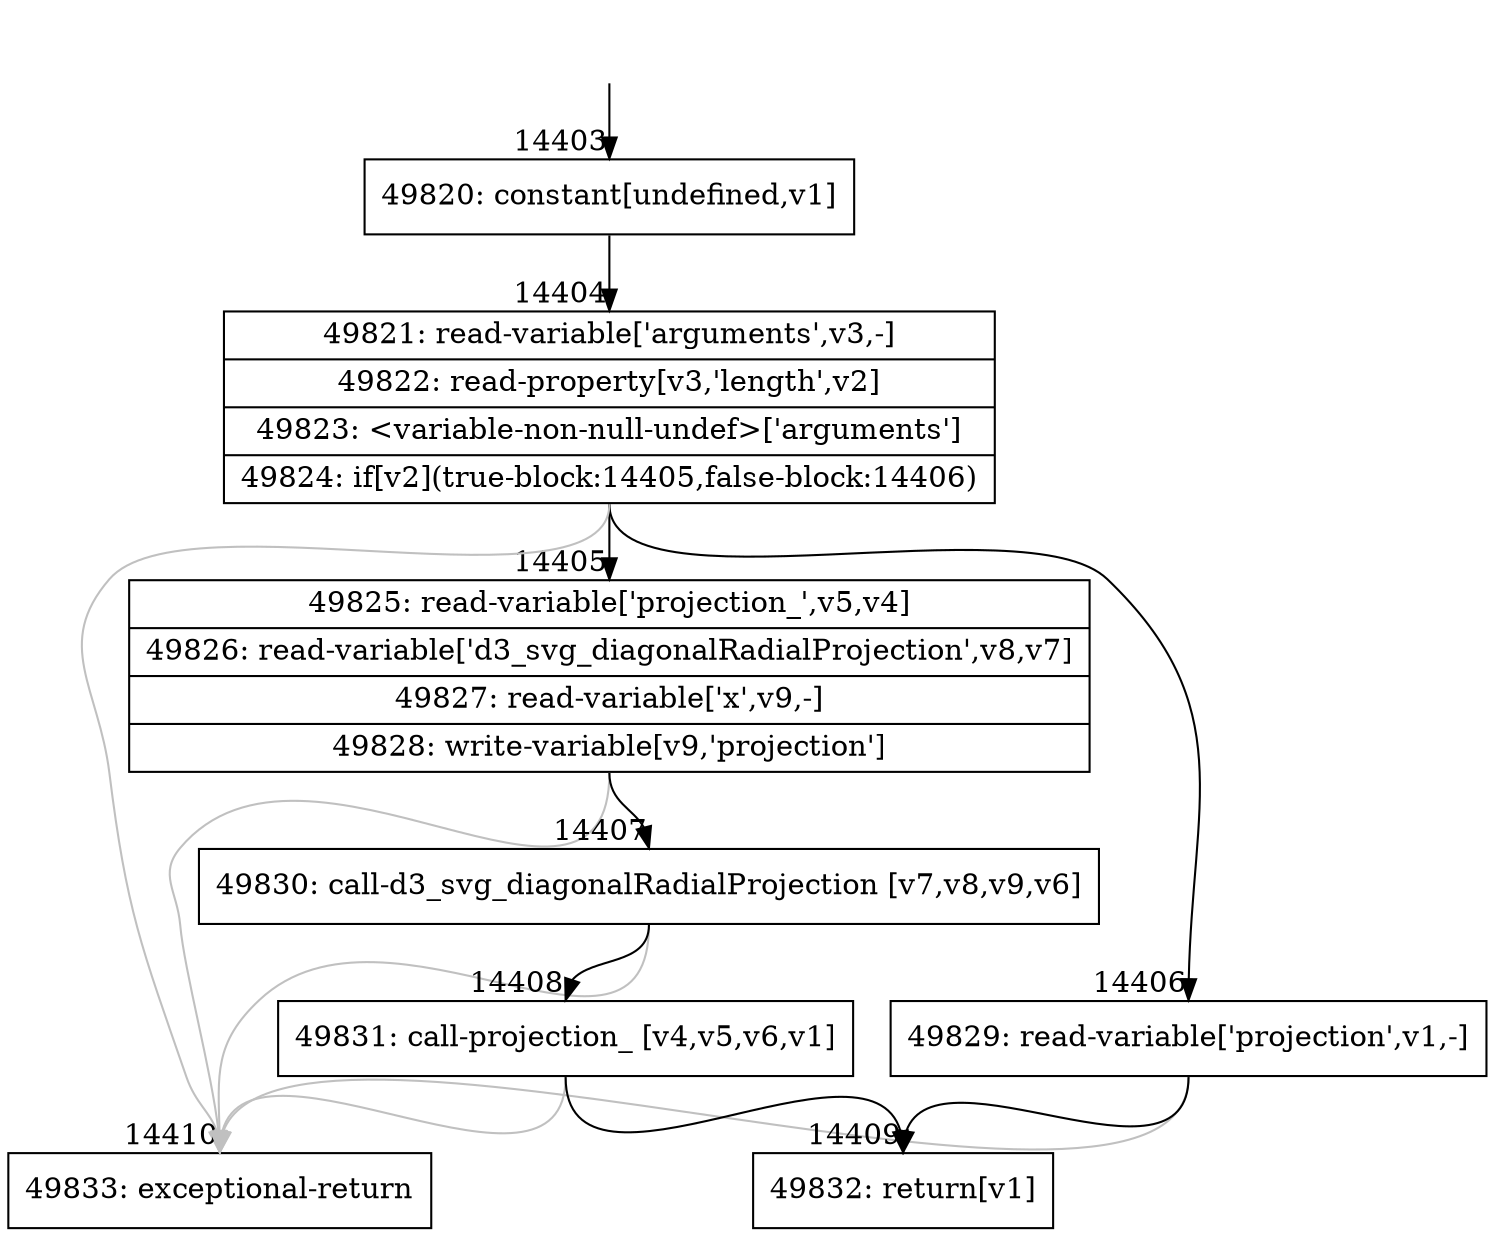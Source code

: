 digraph {
rankdir="TD"
BB_entry1335[shape=none,label=""];
BB_entry1335 -> BB14403 [tailport=s, headport=n, headlabel="    14403"]
BB14403 [shape=record label="{49820: constant[undefined,v1]}" ] 
BB14403 -> BB14404 [tailport=s, headport=n, headlabel="      14404"]
BB14404 [shape=record label="{49821: read-variable['arguments',v3,-]|49822: read-property[v3,'length',v2]|49823: \<variable-non-null-undef\>['arguments']|49824: if[v2](true-block:14405,false-block:14406)}" ] 
BB14404 -> BB14405 [tailport=s, headport=n, headlabel="      14405"]
BB14404 -> BB14406 [tailport=s, headport=n, headlabel="      14406"]
BB14404 -> BB14410 [tailport=s, headport=n, color=gray, headlabel="      14410"]
BB14405 [shape=record label="{49825: read-variable['projection_',v5,v4]|49826: read-variable['d3_svg_diagonalRadialProjection',v8,v7]|49827: read-variable['x',v9,-]|49828: write-variable[v9,'projection']}" ] 
BB14405 -> BB14407 [tailport=s, headport=n, headlabel="      14407"]
BB14405 -> BB14410 [tailport=s, headport=n, color=gray]
BB14406 [shape=record label="{49829: read-variable['projection',v1,-]}" ] 
BB14406 -> BB14409 [tailport=s, headport=n, headlabel="      14409"]
BB14406 -> BB14410 [tailport=s, headport=n, color=gray]
BB14407 [shape=record label="{49830: call-d3_svg_diagonalRadialProjection [v7,v8,v9,v6]}" ] 
BB14407 -> BB14408 [tailport=s, headport=n, headlabel="      14408"]
BB14407 -> BB14410 [tailport=s, headport=n, color=gray]
BB14408 [shape=record label="{49831: call-projection_ [v4,v5,v6,v1]}" ] 
BB14408 -> BB14409 [tailport=s, headport=n]
BB14408 -> BB14410 [tailport=s, headport=n, color=gray]
BB14409 [shape=record label="{49832: return[v1]}" ] 
BB14410 [shape=record label="{49833: exceptional-return}" ] 
//#$~ 8530
}
